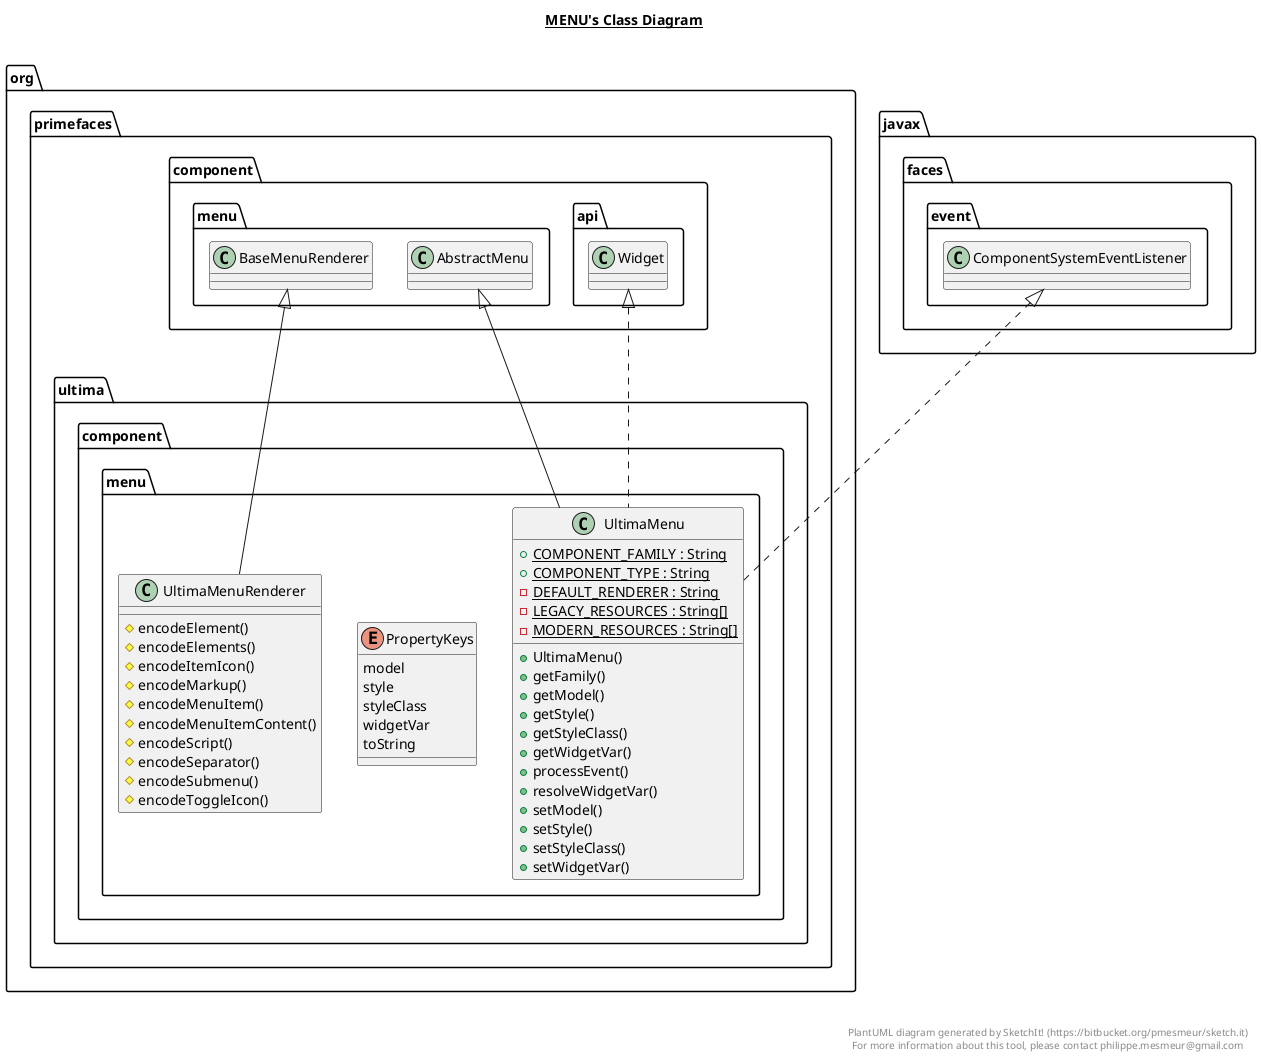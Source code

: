 @startuml

title __MENU's Class Diagram__\n

  namespace org.primefaces.ultima.component.menu {
    class org.primefaces.ultima.component.menu.UltimaMenu {
        {static} + COMPONENT_FAMILY : String
        {static} + COMPONENT_TYPE : String
        {static} - DEFAULT_RENDERER : String
        {static} - LEGACY_RESOURCES : String[]
        {static} - MODERN_RESOURCES : String[]
        + UltimaMenu()
        + getFamily()
        + getModel()
        + getStyle()
        + getStyleClass()
        + getWidgetVar()
        + processEvent()
        + resolveWidgetVar()
        + setModel()
        + setStyle()
        + setStyleClass()
        + setWidgetVar()
    }
  }
  

  namespace org.primefaces.ultima.component.menu {
    enum PropertyKeys {
      model
      style
      styleClass
      widgetVar
      toString
    }
  }
  

  namespace org.primefaces.ultima.component.menu {
    class org.primefaces.ultima.component.menu.UltimaMenuRenderer {
        # encodeElement()
        # encodeElements()
        # encodeItemIcon()
        # encodeMarkup()
        # encodeMenuItem()
        # encodeMenuItemContent()
        # encodeScript()
        # encodeSeparator()
        # encodeSubmenu()
        # encodeToggleIcon()
    }
  }
  

  org.primefaces.ultima.component.menu.UltimaMenu .up.|> javax.faces.event.ComponentSystemEventListener
  org.primefaces.ultima.component.menu.UltimaMenu .up.|> org.primefaces.component.api.Widget
  org.primefaces.ultima.component.menu.UltimaMenu -up-|> org.primefaces.component.menu.AbstractMenu
  org.primefaces.ultima.component.menu.UltimaMenu +-down- org.primefaces.ultima.component.menu.UltimaMenu.PropertyKeys
  org.primefaces.ultima.component.menu.UltimaMenuRenderer -up-|> org.primefaces.component.menu.BaseMenuRenderer


right footer


PlantUML diagram generated by SketchIt! (https://bitbucket.org/pmesmeur/sketch.it)
For more information about this tool, please contact philippe.mesmeur@gmail.com
endfooter

@enduml
